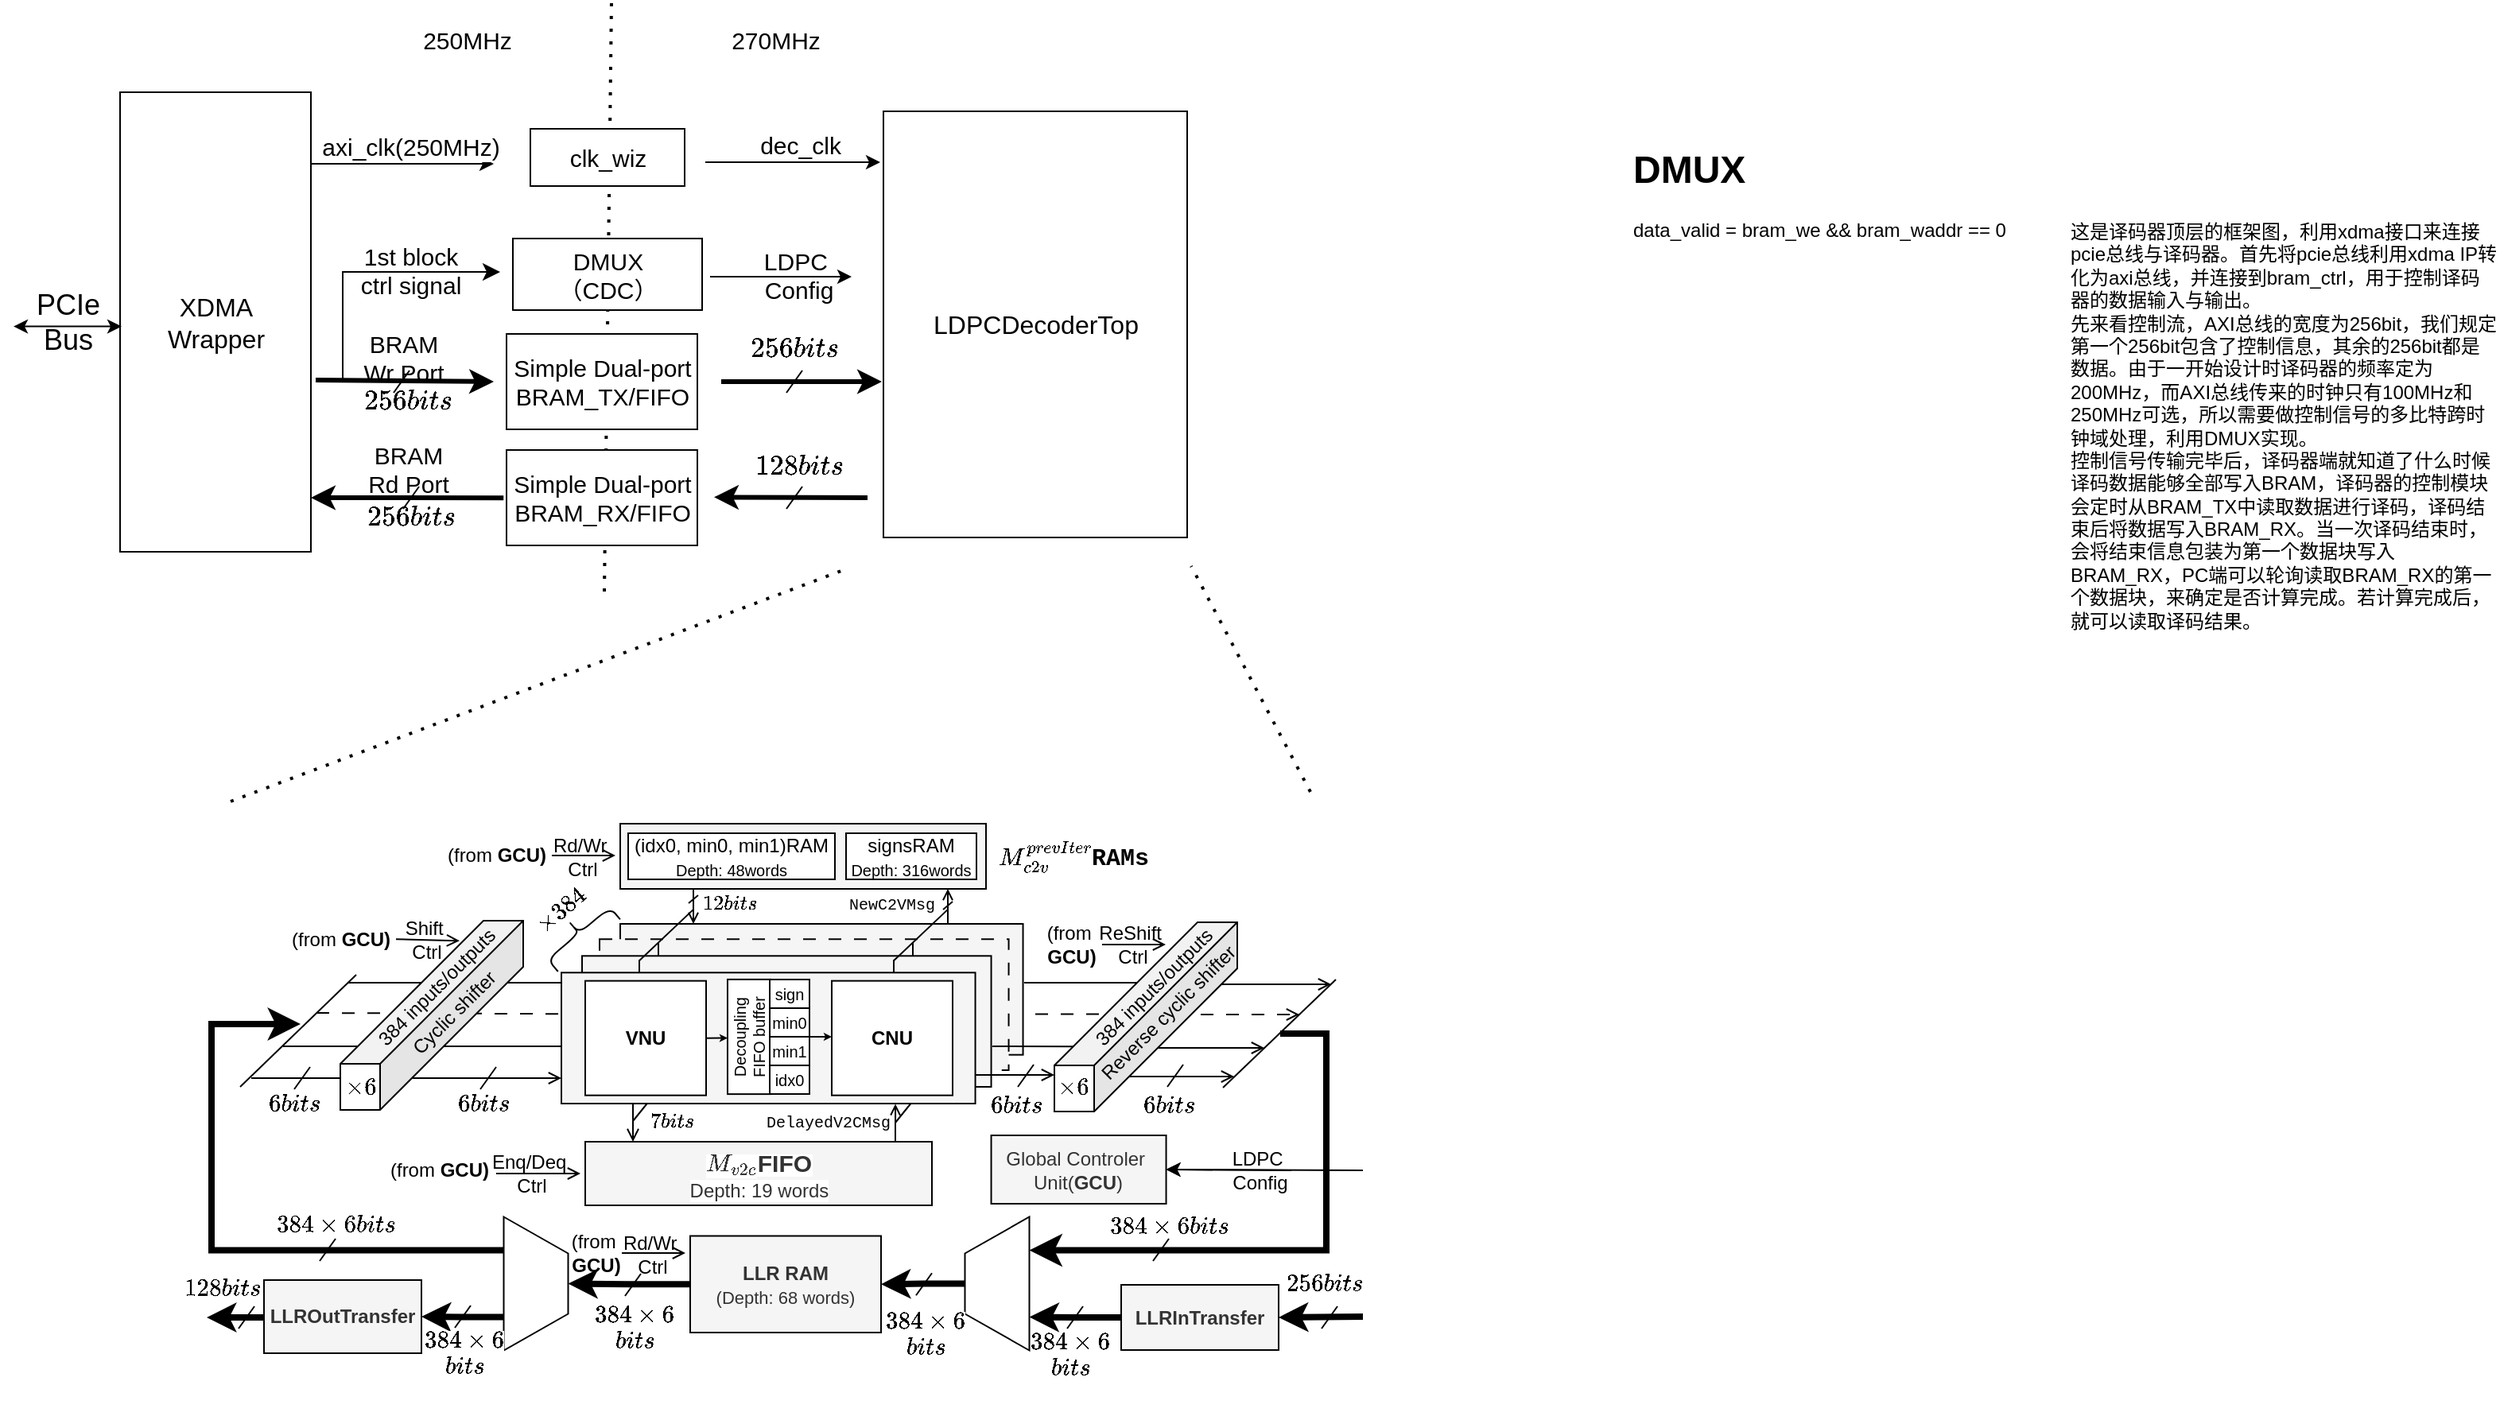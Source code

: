 <mxfile version="26.2.8">
  <diagram name="第 1 页" id="CqrKkKC8brbc6VteP-Dn">
    <mxGraphModel dx="1420" dy="1121" grid="0" gridSize="10" guides="1" tooltips="1" connect="1" arrows="1" fold="1" page="0" pageScale="1" pageWidth="827" pageHeight="1169" math="1" shadow="0">
      <root>
        <mxCell id="0" />
        <mxCell id="1" parent="0" />
        <mxCell id="8zQ9RlupG1ut3UEaNSkb-124" value="" style="endArrow=classic;html=1;rounded=0;strokeWidth=3;fontSize=15;" edge="1" parent="1">
          <mxGeometry width="50" height="50" relative="1" as="geometry">
            <mxPoint x="390.5" y="11" as="sourcePoint" />
            <mxPoint x="502.5" y="12" as="targetPoint" />
          </mxGeometry>
        </mxCell>
        <mxCell id="8zQ9RlupG1ut3UEaNSkb-125" value="" style="endArrow=none;html=1;rounded=0;fontSize=15;" edge="1" parent="1">
          <mxGeometry width="50" height="50" relative="1" as="geometry">
            <mxPoint x="439.5" y="19" as="sourcePoint" />
            <mxPoint x="449.5" y="5" as="targetPoint" />
          </mxGeometry>
        </mxCell>
        <mxCell id="8zQ9RlupG1ut3UEaNSkb-127" value="BRAM Wr&amp;nbsp;&lt;span style=&quot;background-color: transparent; color: light-dark(rgb(0, 0, 0), rgb(255, 255, 255));&quot;&gt;Port&lt;/span&gt;" style="text;html=1;align=center;verticalAlign=middle;whiteSpace=wrap;rounded=0;fontSize=15;" vertex="1" parent="1">
          <mxGeometry x="415.5" y="-18" width="60" height="30" as="geometry" />
        </mxCell>
        <mxCell id="8zQ9RlupG1ut3UEaNSkb-128" value="" style="endArrow=classic;html=1;rounded=0;fontSize=15;" edge="1" parent="1">
          <mxGeometry width="50" height="50" relative="1" as="geometry">
            <mxPoint x="387.5" y="-125" as="sourcePoint" />
            <mxPoint x="502.5" y="-125" as="targetPoint" />
          </mxGeometry>
        </mxCell>
        <mxCell id="8zQ9RlupG1ut3UEaNSkb-129" value="axi_clk(250MHz&lt;span style=&quot;background-color: light-dark(#ffffff, var(--ge-dark-color, #121212)); color: light-dark(rgb(0, 0, 0), rgb(255, 255, 255));&quot;&gt;)&lt;/span&gt;" style="edgeLabel;html=1;align=center;verticalAlign=middle;resizable=0;points=[];fontSize=15;" vertex="1" connectable="0" parent="8zQ9RlupG1ut3UEaNSkb-128">
          <mxGeometry x="0.094" relative="1" as="geometry">
            <mxPoint x="-1" y="-11" as="offset" />
          </mxGeometry>
        </mxCell>
        <mxCell id="8zQ9RlupG1ut3UEaNSkb-131" value="" style="endArrow=classic;html=1;rounded=0;fontSize=15;" edge="1" parent="1">
          <mxGeometry width="50" height="50" relative="1" as="geometry">
            <mxPoint x="635.5" y="-126" as="sourcePoint" />
            <mxPoint x="745.5" y="-126" as="targetPoint" />
          </mxGeometry>
        </mxCell>
        <mxCell id="8zQ9RlupG1ut3UEaNSkb-132" value="dec_clk" style="edgeLabel;html=1;align=center;verticalAlign=middle;resizable=0;points=[];fontSize=15;" vertex="1" connectable="0" parent="8zQ9RlupG1ut3UEaNSkb-131">
          <mxGeometry x="0.094" relative="1" as="geometry">
            <mxPoint x="-1" y="-11" as="offset" />
          </mxGeometry>
        </mxCell>
        <mxCell id="8zQ9RlupG1ut3UEaNSkb-133" value="LDPCDecoderTop" style="rounded=0;whiteSpace=wrap;html=1;fontSize=16;" vertex="1" parent="1">
          <mxGeometry x="747.5" y="-158" width="191" height="268" as="geometry" />
        </mxCell>
        <mxCell id="8zQ9RlupG1ut3UEaNSkb-134" value="" style="endArrow=classic;html=1;rounded=0;strokeWidth=3;fontSize=15;" edge="1" parent="1">
          <mxGeometry width="50" height="50" relative="1" as="geometry">
            <mxPoint x="645.5" y="12" as="sourcePoint" />
            <mxPoint x="746.5" y="12" as="targetPoint" />
          </mxGeometry>
        </mxCell>
        <mxCell id="8zQ9RlupG1ut3UEaNSkb-135" value="" style="endArrow=none;html=1;rounded=0;fontSize=15;" edge="1" parent="1">
          <mxGeometry width="50" height="50" relative="1" as="geometry">
            <mxPoint x="686.5" y="19" as="sourcePoint" />
            <mxPoint x="696.5" y="5" as="targetPoint" />
          </mxGeometry>
        </mxCell>
        <mxCell id="8zQ9RlupG1ut3UEaNSkb-136" value="&lt;span style=&quot;font-family: SFMono-Regular, Menlo, Monaco, Consolas, &amp;quot;Liberation Mono&amp;quot;, &amp;quot;Courier New&amp;quot;, monospace; text-align: left; background-color: rgb(255, 255, 255);&quot;&gt;$$256bits$$&lt;/span&gt;" style="text;html=1;align=center;verticalAlign=middle;whiteSpace=wrap;rounded=0;fontColor=default;fontSize=15;" vertex="1" parent="1">
          <mxGeometry x="661.5" y="-22" width="60" height="30" as="geometry" />
        </mxCell>
        <mxCell id="8zQ9RlupG1ut3UEaNSkb-137" value="" style="edgeStyle=segmentEdgeStyle;endArrow=classic;html=1;curved=0;rounded=0;endSize=8;startSize=8;strokeWidth=1;fontSize=15;" edge="1" parent="1">
          <mxGeometry width="50" height="50" relative="1" as="geometry">
            <mxPoint x="407.5" y="12" as="sourcePoint" />
            <mxPoint x="506.5" y="-57" as="targetPoint" />
            <Array as="points">
              <mxPoint x="407.5" y="11" />
              <mxPoint x="407.5" y="-43" />
            </Array>
          </mxGeometry>
        </mxCell>
        <mxCell id="8zQ9RlupG1ut3UEaNSkb-139" value="" style="endArrow=classic;html=1;rounded=0;strokeWidth=1;fontSize=15;" edge="1" parent="1">
          <mxGeometry width="50" height="50" relative="1" as="geometry">
            <mxPoint x="638.5" y="-54" as="sourcePoint" />
            <mxPoint x="727.5" y="-54" as="targetPoint" />
          </mxGeometry>
        </mxCell>
        <mxCell id="8zQ9RlupG1ut3UEaNSkb-140" value="LDPC&amp;nbsp;&lt;div&gt;Config&lt;/div&gt;" style="text;html=1;align=center;verticalAlign=middle;resizable=0;points=[];autosize=1;strokeColor=none;fillColor=none;rotation=0;fontSize=15;" vertex="1" parent="1">
          <mxGeometry x="662.5" y="-79" width="62" height="48" as="geometry" />
        </mxCell>
        <mxCell id="8zQ9RlupG1ut3UEaNSkb-142" value="" style="endArrow=classic;html=1;rounded=0;strokeWidth=3;fontSize=15;" edge="1" parent="1">
          <mxGeometry width="50" height="50" relative="1" as="geometry">
            <mxPoint x="737.5" y="85" as="sourcePoint" />
            <mxPoint x="641" y="84.66" as="targetPoint" />
          </mxGeometry>
        </mxCell>
        <mxCell id="8zQ9RlupG1ut3UEaNSkb-143" value="" style="endArrow=none;html=1;rounded=0;fontSize=15;" edge="1" parent="1">
          <mxGeometry width="50" height="50" relative="1" as="geometry">
            <mxPoint x="686.5" y="92" as="sourcePoint" />
            <mxPoint x="696.5" y="78" as="targetPoint" />
          </mxGeometry>
        </mxCell>
        <mxCell id="8zQ9RlupG1ut3UEaNSkb-144" value="&lt;span style=&quot;font-family: SFMono-Regular, Menlo, Monaco, Consolas, &amp;quot;Liberation Mono&amp;quot;, &amp;quot;Courier New&amp;quot;, monospace; text-align: left; background-color: rgb(255, 255, 255);&quot;&gt;$$128bits$$&lt;/span&gt;" style="text;html=1;align=center;verticalAlign=middle;whiteSpace=wrap;rounded=0;fontColor=default;fontSize=15;" vertex="1" parent="1">
          <mxGeometry x="664.5" y="52" width="60" height="30" as="geometry" />
        </mxCell>
        <mxCell id="8zQ9RlupG1ut3UEaNSkb-145" value="" style="endArrow=classic;html=1;rounded=0;strokeWidth=3;fontSize=15;" edge="1" parent="1">
          <mxGeometry width="50" height="50" relative="1" as="geometry">
            <mxPoint x="508.62" y="85.1" as="sourcePoint" />
            <mxPoint x="387.5" y="85" as="targetPoint" />
          </mxGeometry>
        </mxCell>
        <mxCell id="8zQ9RlupG1ut3UEaNSkb-146" value="BRAM Rd&amp;nbsp;&lt;span style=&quot;background-color: transparent; color: light-dark(rgb(0, 0, 0), rgb(255, 255, 255));&quot;&gt;Port&lt;/span&gt;" style="text;html=1;align=center;verticalAlign=middle;whiteSpace=wrap;rounded=0;fontSize=15;" vertex="1" parent="1">
          <mxGeometry x="419" y="52" width="60" height="30" as="geometry" />
        </mxCell>
        <mxCell id="8zQ9RlupG1ut3UEaNSkb-147" value="" style="endArrow=none;html=1;rounded=0;fontSize=15;" edge="1" parent="1">
          <mxGeometry width="50" height="50" relative="1" as="geometry">
            <mxPoint x="445.5" y="92" as="sourcePoint" />
            <mxPoint x="455.5" y="78" as="targetPoint" />
          </mxGeometry>
        </mxCell>
        <mxCell id="8zQ9RlupG1ut3UEaNSkb-148" value="&lt;span style=&quot;font-family: SFMono-Regular, Menlo, Monaco, Consolas, &amp;quot;Liberation Mono&amp;quot;, &amp;quot;Courier New&amp;quot;, monospace; text-align: left; background-color: rgb(255, 255, 255);&quot;&gt;$$256bits$$&lt;/span&gt;" style="text;html=1;align=center;verticalAlign=middle;whiteSpace=wrap;rounded=0;fontColor=default;fontSize=15;" vertex="1" parent="1">
          <mxGeometry x="419" y="11" width="60" height="30" as="geometry" />
        </mxCell>
        <mxCell id="8zQ9RlupG1ut3UEaNSkb-149" value="&lt;span style=&quot;font-family: SFMono-Regular, Menlo, Monaco, Consolas, &amp;quot;Liberation Mono&amp;quot;, &amp;quot;Courier New&amp;quot;, monospace; text-align: left; background-color: rgb(255, 255, 255);&quot;&gt;$$256bits$$&lt;/span&gt;" style="text;html=1;align=center;verticalAlign=middle;whiteSpace=wrap;rounded=0;fontColor=default;fontSize=15;" vertex="1" parent="1">
          <mxGeometry x="420.5" y="84" width="60" height="30" as="geometry" />
        </mxCell>
        <mxCell id="8zQ9RlupG1ut3UEaNSkb-150" value="&lt;h1 style=&quot;margin-top: 0px;&quot;&gt;DMUX&lt;/h1&gt;&lt;p&gt;data_valid = bram_we &amp;amp;&amp;amp; bram_waddr == 0&lt;/p&gt;" style="text;html=1;whiteSpace=wrap;overflow=hidden;rounded=0;" vertex="1" parent="1">
          <mxGeometry x="1217" y="-142" width="266" height="120" as="geometry" />
        </mxCell>
        <mxCell id="8zQ9RlupG1ut3UEaNSkb-151" value="1st block&lt;div&gt;ctrl signal&lt;/div&gt;" style="text;html=1;align=center;verticalAlign=middle;whiteSpace=wrap;rounded=0;fontSize=15;" vertex="1" parent="1">
          <mxGeometry x="411" y="-73" width="79" height="30" as="geometry" />
        </mxCell>
        <mxCell id="8zQ9RlupG1ut3UEaNSkb-152" value="" style="endArrow=none;dashed=1;html=1;dashPattern=1 3;strokeWidth=2;rounded=0;fontSize=15;" edge="1" parent="1">
          <mxGeometry width="50" height="50" relative="1" as="geometry">
            <mxPoint x="572" y="144" as="sourcePoint" />
            <mxPoint x="576.5" y="-227" as="targetPoint" />
          </mxGeometry>
        </mxCell>
        <mxCell id="8zQ9RlupG1ut3UEaNSkb-153" value="270MHz" style="text;html=1;align=center;verticalAlign=middle;whiteSpace=wrap;rounded=0;fontSize=15;" vertex="1" parent="1">
          <mxGeometry x="638" y="-218" width="83.5" height="30" as="geometry" />
        </mxCell>
        <mxCell id="8zQ9RlupG1ut3UEaNSkb-154" value="250MHz" style="text;html=1;align=center;verticalAlign=middle;whiteSpace=wrap;rounded=0;fontSize=15;" vertex="1" parent="1">
          <mxGeometry x="456" y="-218" width="60" height="30" as="geometry" />
        </mxCell>
        <mxCell id="8zQ9RlupG1ut3UEaNSkb-155" value="这是译码器顶层的框架图，利用xdma接口来连接pcie总线与译码器。首先将pcie总线利用xdma IP转化为axi总线，并连接到bram_ctrl，用于控制译码器的数据输入与输出。&lt;div&gt;先来看控制流，AXI总线的宽度为256bit，我们规定第一个256bit包含了控制信息，其余的256bit都是数据。由于一开始设计时译码器的频率定为200MHz，而AXI总线传来的时钟只有100MHz和250MHz可选，所以需要做控制信号的多比特跨时钟域处理，利用DMUX实现。&lt;/div&gt;&lt;div&gt;控制信号传输完毕后，译码器端就知道了什么时候译码数据能够全部写入BRAM，译码器的控制模块会定时从BRAM_TX中读取数据进行译码，译码结束后将数据写入BRAM_RX。当一次译码结束时，会将结束信息包装为第一个数据块写入BRAM_RX，PC端可以轮询读取BRAM_RX的第一个数据块，来确定是否计算完成。若计算完成后，就可以读取译码结果。&lt;/div&gt;" style="text;html=1;align=left;verticalAlign=middle;whiteSpace=wrap;rounded=0;" vertex="1" parent="1">
          <mxGeometry x="1492" y="-101" width="271" height="282" as="geometry" />
        </mxCell>
        <mxCell id="8zQ9RlupG1ut3UEaNSkb-156" value="XDMA&lt;div&gt;Wrapper&lt;/div&gt;" style="rounded=0;whiteSpace=wrap;html=1;fontSize=16;" vertex="1" parent="1">
          <mxGeometry x="267.5" y="-170" width="120" height="289" as="geometry" />
        </mxCell>
        <mxCell id="8zQ9RlupG1ut3UEaNSkb-157" value="PCIe&lt;div&gt;Bus&lt;/div&gt;" style="text;html=1;align=center;verticalAlign=middle;whiteSpace=wrap;rounded=0;fontSize=18;" vertex="1" parent="1">
          <mxGeometry x="205" y="-40.5" width="60" height="30" as="geometry" />
        </mxCell>
        <mxCell id="8zQ9RlupG1ut3UEaNSkb-158" value="" style="endArrow=classic;startArrow=classic;html=1;rounded=0;" edge="1" parent="1">
          <mxGeometry width="50" height="50" relative="1" as="geometry">
            <mxPoint x="200.5" y="-22.69" as="sourcePoint" />
            <mxPoint x="268.5" y="-22.69" as="targetPoint" />
          </mxGeometry>
        </mxCell>
        <mxCell id="8zQ9RlupG1ut3UEaNSkb-159" value="" style="endArrow=none;dashed=1;html=1;dashPattern=1 3;strokeWidth=2;rounded=0;" edge="1" parent="1">
          <mxGeometry width="50" height="50" relative="1" as="geometry">
            <mxPoint x="337" y="276" as="sourcePoint" />
            <mxPoint x="721" y="131" as="targetPoint" />
          </mxGeometry>
        </mxCell>
        <mxCell id="8zQ9RlupG1ut3UEaNSkb-160" value="" style="endArrow=none;dashed=1;html=1;dashPattern=1 3;strokeWidth=2;rounded=0;" edge="1" parent="1">
          <mxGeometry width="50" height="50" relative="1" as="geometry">
            <mxPoint x="1016" y="270" as="sourcePoint" />
            <mxPoint x="941" y="128" as="targetPoint" />
          </mxGeometry>
        </mxCell>
        <mxCell id="8zQ9RlupG1ut3UEaNSkb-284" value="" style="endArrow=none;html=1;rounded=0;endFill=0;dashed=1;dashPattern=8 8;entryX=0.716;entryY=0.471;entryDx=0;entryDy=0;entryPerimeter=0;startFill=0;" edge="1" parent="1">
          <mxGeometry width="50" height="50" relative="1" as="geometry">
            <mxPoint x="827" y="409.77" as="sourcePoint" />
            <mxPoint x="904.66" y="409.819" as="targetPoint" />
          </mxGeometry>
        </mxCell>
        <mxCell id="8zQ9RlupG1ut3UEaNSkb-285" value="" style="endArrow=none;html=1;rounded=0;" edge="1" parent="1">
          <mxGeometry width="50" height="50" relative="1" as="geometry">
            <mxPoint x="370" y="430" as="sourcePoint" />
            <mxPoint x="680" y="430" as="targetPoint" />
          </mxGeometry>
        </mxCell>
        <mxCell id="8zQ9RlupG1ut3UEaNSkb-286" value="" style="endArrow=open;html=1;rounded=0;endFill=0;" edge="1" parent="1">
          <mxGeometry width="50" height="50" relative="1" as="geometry">
            <mxPoint x="948" y="391" as="sourcePoint" />
            <mxPoint x="1029" y="391" as="targetPoint" />
          </mxGeometry>
        </mxCell>
        <mxCell id="8zQ9RlupG1ut3UEaNSkb-287" value="" style="endArrow=open;html=1;rounded=0;endFill=0;" edge="1" parent="1">
          <mxGeometry width="50" height="50" relative="1" as="geometry">
            <mxPoint x="902" y="449" as="sourcePoint" />
            <mxPoint x="968" y="449" as="targetPoint" />
          </mxGeometry>
        </mxCell>
        <mxCell id="8zQ9RlupG1ut3UEaNSkb-288" value="" style="endArrow=open;html=1;rounded=0;endFill=0;entryX=0.899;entryY=0.656;entryDx=0;entryDy=0;entryPerimeter=0;" edge="1" parent="1">
          <mxGeometry width="50" height="50" relative="1" as="geometry">
            <mxPoint x="917" y="431" as="sourcePoint" />
            <mxPoint x="987" y="431" as="targetPoint" />
          </mxGeometry>
        </mxCell>
        <mxCell id="8zQ9RlupG1ut3UEaNSkb-289" value="" style="endArrow=open;html=1;rounded=0;endFill=0;dashed=1;dashPattern=8 8;entryX=0.716;entryY=0.471;entryDx=0;entryDy=0;entryPerimeter=0;" edge="1" parent="1">
          <mxGeometry width="50" height="50" relative="1" as="geometry">
            <mxPoint x="931" y="410" as="sourcePoint" />
            <mxPoint x="1009" y="410" as="targetPoint" />
          </mxGeometry>
        </mxCell>
        <mxCell id="8zQ9RlupG1ut3UEaNSkb-290" value="" style="endArrow=none;html=1;rounded=0;" edge="1" parent="1">
          <mxGeometry width="50" height="50" relative="1" as="geometry">
            <mxPoint x="590" y="477" as="sourcePoint" />
            <mxPoint x="615" y="446" as="targetPoint" />
          </mxGeometry>
        </mxCell>
        <mxCell id="8zQ9RlupG1ut3UEaNSkb-291" value="" style="endArrow=none;html=1;rounded=0;" edge="1" parent="1">
          <mxGeometry width="50" height="50" relative="1" as="geometry">
            <mxPoint x="755" y="478" as="sourcePoint" />
            <mxPoint x="780" y="447" as="targetPoint" />
          </mxGeometry>
        </mxCell>
        <mxCell id="8zQ9RlupG1ut3UEaNSkb-292" value="" style="endArrow=none;html=1;rounded=0;" edge="1" parent="1">
          <mxGeometry width="50" height="50" relative="1" as="geometry">
            <mxPoint x="411" y="390" as="sourcePoint" />
            <mxPoint x="697" y="390" as="targetPoint" />
          </mxGeometry>
        </mxCell>
        <mxCell id="8zQ9RlupG1ut3UEaNSkb-293" value="&lt;span style=&quot;font-family: SFMono-Regular, Menlo, Monaco, Consolas, &amp;quot;Liberation Mono&amp;quot;, &amp;quot;Courier New&amp;quot;, monospace; font-size: 13px; text-align: left; background-color: rgb(255, 255, 255);&quot;&gt;\(6bits\)&lt;/span&gt;" style="text;html=1;align=center;verticalAlign=middle;whiteSpace=wrap;rounded=0;fontColor=default;" vertex="1" parent="1">
          <mxGeometry x="347" y="452" width="60" height="30" as="geometry" />
        </mxCell>
        <mxCell id="8zQ9RlupG1ut3UEaNSkb-294" value="&lt;span style=&quot;font-family: SFMono-Regular, Menlo, Monaco, Consolas, &amp;quot;Liberation Mono&amp;quot;, &amp;quot;Courier New&amp;quot;, monospace; font-size: 13px; text-align: left; background-color: rgb(255, 255, 255);&quot;&gt;\(6bits\)&lt;/span&gt;" style="text;html=1;align=center;verticalAlign=middle;whiteSpace=wrap;rounded=0;fontColor=default;" vertex="1" parent="1">
          <mxGeometry x="896.56" y="453" width="60" height="30" as="geometry" />
        </mxCell>
        <mxCell id="8zQ9RlupG1ut3UEaNSkb-295" value="" style="endArrow=none;html=1;rounded=0;dashed=1;dashPattern=8 8;entryX=0.99;entryY=0.694;entryDx=0;entryDy=0;entryPerimeter=0;" edge="1" parent="1">
          <mxGeometry width="50" height="50" relative="1" as="geometry">
            <mxPoint x="391" y="409" as="sourcePoint" />
            <mxPoint x="676.267" y="410.145" as="targetPoint" />
          </mxGeometry>
        </mxCell>
        <mxCell id="8zQ9RlupG1ut3UEaNSkb-296" value="" style="endArrow=none;html=1;rounded=0;" edge="1" parent="1">
          <mxGeometry width="50" height="50" relative="1" as="geometry">
            <mxPoint x="380" y="430" as="sourcePoint" />
            <mxPoint x="680" y="430" as="targetPoint" />
          </mxGeometry>
        </mxCell>
        <mxCell id="8zQ9RlupG1ut3UEaNSkb-297" value="" style="endArrow=open;html=1;rounded=0;endFill=0;" edge="1" parent="1">
          <mxGeometry width="50" height="50" relative="1" as="geometry">
            <mxPoint x="350" y="450" as="sourcePoint" />
            <mxPoint x="545" y="450" as="targetPoint" />
          </mxGeometry>
        </mxCell>
        <mxCell id="8zQ9RlupG1ut3UEaNSkb-298" style="edgeStyle=orthogonalEdgeStyle;rounded=0;orthogonalLoop=1;jettySize=auto;html=1;exitX=0;exitY=0.5;exitDx=0;exitDy=0;entryX=0.25;entryY=1;entryDx=0;entryDy=0;strokeWidth=4;" edge="1" parent="1" source="8zQ9RlupG1ut3UEaNSkb-300" target="8zQ9RlupG1ut3UEaNSkb-334">
          <mxGeometry relative="1" as="geometry" />
        </mxCell>
        <mxCell id="8zQ9RlupG1ut3UEaNSkb-299" style="edgeStyle=orthogonalEdgeStyle;rounded=0;orthogonalLoop=1;jettySize=auto;html=1;exitX=1;exitY=0.5;exitDx=0;exitDy=0;endArrow=none;startFill=1;startArrow=classic;strokeWidth=4;" edge="1" parent="1" source="8zQ9RlupG1ut3UEaNSkb-300">
          <mxGeometry relative="1" as="geometry">
            <mxPoint x="1049" y="600" as="targetPoint" />
          </mxGeometry>
        </mxCell>
        <mxCell id="8zQ9RlupG1ut3UEaNSkb-300" value="LLRInTransfer" style="rounded=0;whiteSpace=wrap;html=1;fillColor=#f5f5f5;fontColor=#333333;strokeColor=#000000;fontStyle=1" vertex="1" parent="1">
          <mxGeometry x="897" y="580" width="99" height="41" as="geometry" />
        </mxCell>
        <mxCell id="8zQ9RlupG1ut3UEaNSkb-301" value="&lt;span style=&quot;font-family: SFMono-Regular, Menlo, Monaco, Consolas, &amp;quot;Liberation Mono&amp;quot;, &amp;quot;Courier New&amp;quot;, monospace; font-size: 13px; text-align: left; background-color: rgb(255, 255, 255);&quot;&gt;$$384 \times 6bits$$&lt;/span&gt;" style="text;html=1;align=center;verticalAlign=middle;whiteSpace=wrap;rounded=0;fontColor=default;" vertex="1" parent="1">
          <mxGeometry x="373" y="528" width="60" height="30" as="geometry" />
        </mxCell>
        <mxCell id="8zQ9RlupG1ut3UEaNSkb-302" value="" style="shape=cube;whiteSpace=wrap;html=1;boundedLbl=1;backgroundOutline=1;darkOpacity=0.05;darkOpacity2=0.1;size=90;flipH=1;" vertex="1" parent="1">
          <mxGeometry x="406" y="351" width="115" height="119" as="geometry" />
        </mxCell>
        <mxCell id="8zQ9RlupG1ut3UEaNSkb-303" value="" style="endArrow=none;html=1;rounded=0;" edge="1" parent="1">
          <mxGeometry width="50" height="50" relative="1" as="geometry">
            <mxPoint x="377" y="457" as="sourcePoint" />
            <mxPoint x="387" y="443" as="targetPoint" />
          </mxGeometry>
        </mxCell>
        <mxCell id="8zQ9RlupG1ut3UEaNSkb-304" value="" style="endArrow=none;html=1;rounded=0;" edge="1" parent="1">
          <mxGeometry width="50" height="50" relative="1" as="geometry">
            <mxPoint x="494" y="457" as="sourcePoint" />
            <mxPoint x="504" y="443" as="targetPoint" />
          </mxGeometry>
        </mxCell>
        <mxCell id="8zQ9RlupG1ut3UEaNSkb-305" value="384 inputs/outputs" style="text;html=1;align=center;verticalAlign=middle;whiteSpace=wrap;rounded=0;rotation=-45;fontSize=12;" vertex="1" parent="1">
          <mxGeometry x="392" y="375" width="149.12" height="35" as="geometry" />
        </mxCell>
        <mxCell id="8zQ9RlupG1ut3UEaNSkb-306" value="Cyclic shifter" style="text;html=1;align=center;verticalAlign=middle;whiteSpace=wrap;rounded=0;rotation=-45;fontSize=12;" vertex="1" parent="1">
          <mxGeometry x="403" y="391" width="149.12" height="35" as="geometry" />
        </mxCell>
        <mxCell id="8zQ9RlupG1ut3UEaNSkb-307" value="&lt;span style=&quot;font-family: SFMono-Regular, Menlo, Monaco, Consolas, &amp;quot;Liberation Mono&amp;quot;, &amp;quot;Courier New&amp;quot;, monospace; font-size: 13px; text-align: left; background-color: rgb(255, 255, 255);&quot;&gt;\(\times6\)&lt;/span&gt;" style="text;html=1;align=center;verticalAlign=middle;whiteSpace=wrap;rounded=0;fontColor=default;" vertex="1" parent="1">
          <mxGeometry x="389" y="441.99" width="60" height="30" as="geometry" />
        </mxCell>
        <mxCell id="8zQ9RlupG1ut3UEaNSkb-308" value="" style="rounded=0;whiteSpace=wrap;html=1;fillColor=#f5f5f5;fontColor=#333333;strokeColor=#000000;" vertex="1" parent="1">
          <mxGeometry x="560" y="490" width="218" height="40" as="geometry" />
        </mxCell>
        <mxCell id="8zQ9RlupG1ut3UEaNSkb-309" value="&lt;span style=&quot;font-family: SFMono-Regular, Menlo, Monaco, Consolas, &amp;quot;Liberation Mono&amp;quot;, &amp;quot;Courier New&amp;quot;, monospace; font-size: 13px; text-align: left; background-color: rgb(255, 255, 255);&quot;&gt;\(M_{v2c}\)&lt;/span&gt;&lt;span style=&quot;text-align: left; background-color: rgb(255, 255, 255);&quot;&gt;&lt;b style=&quot;&quot;&gt;&lt;font face=&quot;Helvetica&quot; style=&quot;font-size: 15px;&quot;&gt;FIFO&lt;/font&gt;&lt;/b&gt;&lt;/span&gt;&lt;div&gt;&lt;font style=&quot;&quot;&gt;&lt;span style=&quot;text-align: left; background-color: rgb(255, 255, 255);&quot;&gt;&lt;font face=&quot;Helvetica&quot;&gt;Depth: 19 words&lt;/font&gt;&lt;/span&gt;&lt;/font&gt;&lt;/div&gt;" style="text;html=1;align=center;verticalAlign=middle;whiteSpace=wrap;rounded=0;fontColor=#333333;fillColor=none;strokeColor=none;" vertex="1" parent="1">
          <mxGeometry x="561" y="496" width="217" height="30" as="geometry" />
        </mxCell>
        <mxCell id="8zQ9RlupG1ut3UEaNSkb-310" value="" style="rounded=0;whiteSpace=wrap;html=1;fillColor=#f5f5f5;fontColor=#333333;strokeColor=#000000;" vertex="1" parent="1">
          <mxGeometry x="582" y="290" width="230" height="41" as="geometry" />
        </mxCell>
        <mxCell id="8zQ9RlupG1ut3UEaNSkb-311" value="" style="endArrow=open;html=1;rounded=0;endFill=0;startSize=6;endSize=5;" edge="1" parent="1">
          <mxGeometry width="50" height="50" relative="1" as="geometry">
            <mxPoint x="788" y="353" as="sourcePoint" />
            <mxPoint x="788" y="331" as="targetPoint" />
          </mxGeometry>
        </mxCell>
        <mxCell id="8zQ9RlupG1ut3UEaNSkb-312" value="" style="endArrow=none;html=1;rounded=0;startArrow=open;startFill=0;targetPerimeterSpacing=0;endSize=6;startSize=5;" edge="1" parent="1">
          <mxGeometry width="50" height="50" relative="1" as="geometry">
            <mxPoint x="628" y="353" as="sourcePoint" />
            <mxPoint x="628" y="331" as="targetPoint" />
          </mxGeometry>
        </mxCell>
        <mxCell id="8zQ9RlupG1ut3UEaNSkb-313" value="" style="endArrow=none;html=1;rounded=0;strokeWidth=1;" edge="1" parent="1">
          <mxGeometry width="50" height="50" relative="1" as="geometry">
            <mxPoint x="625" y="340" as="sourcePoint" />
            <mxPoint x="631" y="335" as="targetPoint" />
          </mxGeometry>
        </mxCell>
        <mxCell id="8zQ9RlupG1ut3UEaNSkb-314" value="" style="endArrow=none;html=1;rounded=0;strokeWidth=1;" edge="1" parent="1">
          <mxGeometry width="50" height="50" relative="1" as="geometry">
            <mxPoint x="785" y="344" as="sourcePoint" />
            <mxPoint x="791" y="339" as="targetPoint" />
          </mxGeometry>
        </mxCell>
        <mxCell id="8zQ9RlupG1ut3UEaNSkb-315" value="" style="endArrow=none;html=1;rounded=0;startArrow=open;startFill=0;endSize=2;startSize=6;entryX=0.5;entryY=1;entryDx=0;entryDy=0;endFill=0;" edge="1" parent="1">
          <mxGeometry width="50" height="50" relative="1" as="geometry">
            <mxPoint x="590" y="490" as="sourcePoint" />
            <mxPoint x="590" y="466" as="targetPoint" />
          </mxGeometry>
        </mxCell>
        <mxCell id="8zQ9RlupG1ut3UEaNSkb-316" value="" style="endArrow=none;html=1;rounded=0;endFill=0;startFill=0;exitX=1.003;exitY=0.449;exitDx=0;exitDy=0;exitPerimeter=0;" edge="1" parent="1" source="8zQ9RlupG1ut3UEaNSkb-318">
          <mxGeometry width="50" height="50" relative="1" as="geometry">
            <mxPoint x="842" y="390" as="sourcePoint" />
            <mxPoint x="923" y="390" as="targetPoint" />
          </mxGeometry>
        </mxCell>
        <mxCell id="8zQ9RlupG1ut3UEaNSkb-317" value="" style="endArrow=open;html=1;rounded=0;startArrow=none;startFill=0;endSize=5;startSize=3;endFill=0;entryX=0.807;entryY=1.003;entryDx=0;entryDy=0;entryPerimeter=0;" edge="1" parent="1" target="8zQ9RlupG1ut3UEaNSkb-321">
          <mxGeometry width="50" height="50" relative="1" as="geometry">
            <mxPoint x="755" y="490" as="sourcePoint" />
            <mxPoint x="755" y="468" as="targetPoint" />
          </mxGeometry>
        </mxCell>
        <mxCell id="8zQ9RlupG1ut3UEaNSkb-318" value="" style="rounded=0;whiteSpace=wrap;html=1;fillColor=#f5f5f5;fontColor=#333333;strokeColor=#000000;" vertex="1" parent="1">
          <mxGeometry x="582" y="353" width="253.27" height="82.34" as="geometry" />
        </mxCell>
        <mxCell id="8zQ9RlupG1ut3UEaNSkb-319" value="" style="rounded=0;whiteSpace=wrap;html=1;dashed=1;dashPattern=8 8;fillColor=#f5f5f5;fontColor=#333333;strokeColor=#000000;" vertex="1" parent="1">
          <mxGeometry x="569" y="362.64" width="257.27" height="82.34" as="geometry" />
        </mxCell>
        <mxCell id="8zQ9RlupG1ut3UEaNSkb-320" value="" style="rounded=0;whiteSpace=wrap;html=1;fillColor=#f5f5f5;fontColor=#333333;strokeColor=#000000;" vertex="1" parent="1">
          <mxGeometry x="558" y="373.15" width="257.27" height="82.34" as="geometry" />
        </mxCell>
        <mxCell id="8zQ9RlupG1ut3UEaNSkb-321" value="" style="rounded=0;whiteSpace=wrap;html=1;fillColor=#f5f5f5;fontColor=#333333;strokeColor=#000000;" vertex="1" parent="1">
          <mxGeometry x="545" y="383.66" width="260.27" height="82.34" as="geometry" />
        </mxCell>
        <mxCell id="8zQ9RlupG1ut3UEaNSkb-322" value="" style="endArrow=none;html=1;rounded=0;" edge="1" parent="1">
          <mxGeometry width="50" height="50" relative="1" as="geometry">
            <mxPoint x="766" y="373" as="sourcePoint" />
            <mxPoint x="766" y="365" as="targetPoint" />
          </mxGeometry>
        </mxCell>
        <mxCell id="8zQ9RlupG1ut3UEaNSkb-323" value="" style="endArrow=none;html=1;rounded=0;" edge="1" parent="1">
          <mxGeometry width="50" height="50" relative="1" as="geometry">
            <mxPoint x="754" y="383.66" as="sourcePoint" />
            <mxPoint x="754" y="375.66" as="targetPoint" />
          </mxGeometry>
        </mxCell>
        <mxCell id="8zQ9RlupG1ut3UEaNSkb-324" value="" style="shape=cube;whiteSpace=wrap;html=1;boundedLbl=1;backgroundOutline=1;darkOpacity=0.05;darkOpacity2=0.1;size=90;flipH=1;" vertex="1" parent="1">
          <mxGeometry x="855" y="352" width="115" height="119" as="geometry" />
        </mxCell>
        <mxCell id="8zQ9RlupG1ut3UEaNSkb-325" value="" style="endArrow=open;html=1;rounded=0;endFill=0;startFill=0;" edge="1" parent="1">
          <mxGeometry width="50" height="50" relative="1" as="geometry">
            <mxPoint x="805" y="448" as="sourcePoint" />
            <mxPoint x="855" y="448" as="targetPoint" />
          </mxGeometry>
        </mxCell>
        <mxCell id="8zQ9RlupG1ut3UEaNSkb-326" value="" style="endArrow=none;html=1;rounded=0;endFill=0;entryX=0.899;entryY=0.656;entryDx=0;entryDy=0;entryPerimeter=0;startFill=0;" edge="1" parent="1" target="8zQ9RlupG1ut3UEaNSkb-324">
          <mxGeometry width="50" height="50" relative="1" as="geometry">
            <mxPoint x="816" y="430" as="sourcePoint" />
            <mxPoint x="879" y="430" as="targetPoint" />
          </mxGeometry>
        </mxCell>
        <mxCell id="8zQ9RlupG1ut3UEaNSkb-327" value="" style="endArrow=none;html=1;rounded=0;" edge="1" parent="1">
          <mxGeometry width="50" height="50" relative="1" as="geometry">
            <mxPoint x="594" y="376.08" as="sourcePoint" />
            <mxPoint x="628" y="343.93" as="targetPoint" />
          </mxGeometry>
        </mxCell>
        <mxCell id="8zQ9RlupG1ut3UEaNSkb-328" value="" style="endArrow=none;html=1;rounded=0;" edge="1" parent="1">
          <mxGeometry width="50" height="50" relative="1" as="geometry">
            <mxPoint x="754" y="376.08" as="sourcePoint" />
            <mxPoint x="788" y="343.93" as="targetPoint" />
          </mxGeometry>
        </mxCell>
        <mxCell id="8zQ9RlupG1ut3UEaNSkb-329" value="Reverse cyclic shifter" style="text;html=1;align=center;verticalAlign=middle;whiteSpace=wrap;rounded=0;rotation=-45;fontSize=12;" vertex="1" parent="1">
          <mxGeometry x="852" y="391" width="149.12" height="35" as="geometry" />
        </mxCell>
        <mxCell id="8zQ9RlupG1ut3UEaNSkb-330" value="384 inputs/outputs" style="text;html=1;align=center;verticalAlign=middle;whiteSpace=wrap;rounded=0;rotation=-45;fontSize=12;" vertex="1" parent="1">
          <mxGeometry x="843" y="375" width="149.12" height="35" as="geometry" />
        </mxCell>
        <mxCell id="8zQ9RlupG1ut3UEaNSkb-331" value="&lt;span style=&quot;font-family: SFMono-Regular, Menlo, Monaco, Consolas, &amp;quot;Liberation Mono&amp;quot;, &amp;quot;Courier New&amp;quot;, monospace; font-size: 13px; text-align: left; background-color: rgb(255, 255, 255);&quot;&gt;\(\times6\)&lt;/span&gt;" style="text;html=1;align=center;verticalAlign=middle;whiteSpace=wrap;rounded=0;fontColor=default;" vertex="1" parent="1">
          <mxGeometry x="837" y="441.99" width="60" height="30" as="geometry" />
        </mxCell>
        <mxCell id="8zQ9RlupG1ut3UEaNSkb-332" value="" style="endArrow=none;html=1;rounded=0;" edge="1" parent="1">
          <mxGeometry width="50" height="50" relative="1" as="geometry">
            <mxPoint x="961" y="456" as="sourcePoint" />
            <mxPoint x="1032" y="388" as="targetPoint" />
          </mxGeometry>
        </mxCell>
        <mxCell id="8zQ9RlupG1ut3UEaNSkb-333" style="edgeStyle=orthogonalEdgeStyle;rounded=0;orthogonalLoop=1;jettySize=auto;html=1;exitX=0.5;exitY=0;exitDx=0;exitDy=0;entryX=1;entryY=0.5;entryDx=0;entryDy=0;strokeWidth=4;" edge="1" parent="1" source="8zQ9RlupG1ut3UEaNSkb-334" target="8zQ9RlupG1ut3UEaNSkb-337">
          <mxGeometry relative="1" as="geometry" />
        </mxCell>
        <mxCell id="8zQ9RlupG1ut3UEaNSkb-334" value="" style="shape=trapezoid;perimeter=trapezoidPerimeter;whiteSpace=wrap;html=1;fixedSize=1;rotation=-90;size=23;" vertex="1" parent="1">
          <mxGeometry x="777" y="559" width="84" height="40.5" as="geometry" />
        </mxCell>
        <mxCell id="8zQ9RlupG1ut3UEaNSkb-335" value="" style="endArrow=none;html=1;rounded=0;" edge="1" parent="1">
          <mxGeometry width="50" height="50" relative="1" as="geometry">
            <mxPoint x="343" y="455.49" as="sourcePoint" />
            <mxPoint x="416" y="385" as="targetPoint" />
          </mxGeometry>
        </mxCell>
        <mxCell id="8zQ9RlupG1ut3UEaNSkb-336" style="edgeStyle=orthogonalEdgeStyle;rounded=0;orthogonalLoop=1;jettySize=auto;html=1;exitX=0;exitY=0.5;exitDx=0;exitDy=0;entryX=0.5;entryY=0;entryDx=0;entryDy=0;strokeWidth=4;" edge="1" parent="1" source="8zQ9RlupG1ut3UEaNSkb-337" target="8zQ9RlupG1ut3UEaNSkb-341">
          <mxGeometry relative="1" as="geometry" />
        </mxCell>
        <mxCell id="8zQ9RlupG1ut3UEaNSkb-337" value="&lt;b&gt;LLR RAM&lt;/b&gt;&lt;div&gt;&lt;font style=&quot;font-size: 11px;&quot;&gt;(Depth: 68 words)&lt;/font&gt;&lt;/div&gt;" style="rounded=0;whiteSpace=wrap;html=1;fillColor=#f5f5f5;fontColor=#333333;strokeColor=#000000;" vertex="1" parent="1">
          <mxGeometry x="626" y="549.25" width="120" height="60.75" as="geometry" />
        </mxCell>
        <mxCell id="8zQ9RlupG1ut3UEaNSkb-338" value="" style="edgeStyle=segmentEdgeStyle;endArrow=classic;html=1;curved=0;rounded=0;endSize=8;startSize=8;entryX=0.75;entryY=1;entryDx=0;entryDy=0;strokeWidth=4;" edge="1" parent="1" target="8zQ9RlupG1ut3UEaNSkb-334">
          <mxGeometry width="50" height="50" relative="1" as="geometry">
            <mxPoint x="997" y="422" as="sourcePoint" />
            <mxPoint x="1038" y="519" as="targetPoint" />
            <Array as="points">
              <mxPoint x="1026" y="422" />
              <mxPoint x="1026" y="558" />
            </Array>
          </mxGeometry>
        </mxCell>
        <mxCell id="8zQ9RlupG1ut3UEaNSkb-339" value="" style="edgeStyle=elbowEdgeStyle;elbow=horizontal;endArrow=classic;html=1;curved=0;rounded=0;endSize=8;startSize=8;exitX=0.25;exitY=1;exitDx=0;exitDy=0;strokeWidth=4;" edge="1" parent="1" source="8zQ9RlupG1ut3UEaNSkb-341">
          <mxGeometry width="50" height="50" relative="1" as="geometry">
            <mxPoint x="314" y="595" as="sourcePoint" />
            <mxPoint x="381" y="416" as="targetPoint" />
            <Array as="points">
              <mxPoint x="325" y="498" />
            </Array>
          </mxGeometry>
        </mxCell>
        <mxCell id="8zQ9RlupG1ut3UEaNSkb-340" style="edgeStyle=orthogonalEdgeStyle;rounded=0;orthogonalLoop=1;jettySize=auto;html=1;exitX=0.75;exitY=1;exitDx=0;exitDy=0;entryX=1;entryY=0.5;entryDx=0;entryDy=0;strokeWidth=4;" edge="1" parent="1" source="8zQ9RlupG1ut3UEaNSkb-341" target="8zQ9RlupG1ut3UEaNSkb-342">
          <mxGeometry relative="1" as="geometry" />
        </mxCell>
        <mxCell id="8zQ9RlupG1ut3UEaNSkb-341" value="" style="shape=trapezoid;perimeter=trapezoidPerimeter;whiteSpace=wrap;html=1;fixedSize=1;rotation=90;size=23;" vertex="1" parent="1">
          <mxGeometry x="487" y="559" width="84" height="40.5" as="geometry" />
        </mxCell>
        <mxCell id="8zQ9RlupG1ut3UEaNSkb-342" value="LLROutTransfer" style="rounded=0;whiteSpace=wrap;html=1;fillColor=#f5f5f5;fontColor=#333333;strokeColor=#000000;fontStyle=1" vertex="1" parent="1">
          <mxGeometry x="358" y="577" width="99" height="46" as="geometry" />
        </mxCell>
        <mxCell id="8zQ9RlupG1ut3UEaNSkb-343" value="" style="endArrow=none;html=1;rounded=0;" edge="1" parent="1">
          <mxGeometry width="50" height="50" relative="1" as="geometry">
            <mxPoint x="832" y="455.49" as="sourcePoint" />
            <mxPoint x="842" y="441.49" as="targetPoint" />
          </mxGeometry>
        </mxCell>
        <mxCell id="8zQ9RlupG1ut3UEaNSkb-344" value="" style="endArrow=none;html=1;rounded=0;" edge="1" parent="1">
          <mxGeometry width="50" height="50" relative="1" as="geometry">
            <mxPoint x="926" y="455.49" as="sourcePoint" />
            <mxPoint x="936" y="441.49" as="targetPoint" />
          </mxGeometry>
        </mxCell>
        <mxCell id="8zQ9RlupG1ut3UEaNSkb-345" value="&lt;span style=&quot;font-family: SFMono-Regular, Menlo, Monaco, Consolas, &amp;quot;Liberation Mono&amp;quot;, &amp;quot;Courier New&amp;quot;, monospace; font-size: 13px; text-align: left; background-color: rgb(255, 255, 255);&quot;&gt;\(6bits\)&lt;/span&gt;" style="text;html=1;align=center;verticalAlign=middle;whiteSpace=wrap;rounded=0;fontColor=default;" vertex="1" parent="1">
          <mxGeometry x="466" y="452" width="60" height="30" as="geometry" />
        </mxCell>
        <mxCell id="8zQ9RlupG1ut3UEaNSkb-346" value="&lt;span style=&quot;font-family: SFMono-Regular, Menlo, Monaco, Consolas, &amp;quot;Liberation Mono&amp;quot;, &amp;quot;Courier New&amp;quot;, monospace; font-size: 13px; text-align: left; background-color: rgb(255, 255, 255);&quot;&gt;\(6bits\)&lt;/span&gt;" style="text;html=1;align=center;verticalAlign=middle;whiteSpace=wrap;rounded=0;fontColor=default;" vertex="1" parent="1">
          <mxGeometry x="801" y="453" width="60" height="30" as="geometry" />
        </mxCell>
        <mxCell id="8zQ9RlupG1ut3UEaNSkb-347" value="&lt;span style=&quot;font-family: SFMono-Regular, Menlo, Monaco, Consolas, &amp;quot;Liberation Mono&amp;quot;, &amp;quot;Courier New&amp;quot;, monospace; font-size: 13px; text-align: left; background-color: rgb(255, 255, 255);&quot;&gt;$$384 \times 6bits$$&lt;/span&gt;" style="text;html=1;align=center;verticalAlign=middle;whiteSpace=wrap;rounded=0;fontColor=default;" vertex="1" parent="1">
          <mxGeometry x="897" y="529" width="60" height="30" as="geometry" />
        </mxCell>
        <mxCell id="8zQ9RlupG1ut3UEaNSkb-348" value="&lt;span style=&quot;font-family: SFMono-Regular, Menlo, Monaco, Consolas, &amp;quot;Liberation Mono&amp;quot;, &amp;quot;Courier New&amp;quot;, monospace; font-size: 13px; text-align: left; background-color: rgb(255, 255, 255);&quot;&gt;&lt;b&gt;\(\times 384\)&lt;/b&gt;&lt;/span&gt;" style="text;html=1;align=center;verticalAlign=middle;whiteSpace=wrap;rounded=0;rotation=-40;fontSize=12;" vertex="1" parent="1">
          <mxGeometry x="516" y="327.64" width="60.06" height="35" as="geometry" />
        </mxCell>
        <mxCell id="8zQ9RlupG1ut3UEaNSkb-349" value="" style="endArrow=none;html=1;rounded=0;" edge="1" parent="1">
          <mxGeometry width="50" height="50" relative="1" as="geometry">
            <mxPoint x="594" y="383.66" as="sourcePoint" />
            <mxPoint x="594" y="375.66" as="targetPoint" />
          </mxGeometry>
        </mxCell>
        <mxCell id="8zQ9RlupG1ut3UEaNSkb-350" value="" style="endArrow=none;html=1;rounded=0;" edge="1" parent="1">
          <mxGeometry width="50" height="50" relative="1" as="geometry">
            <mxPoint x="606" y="373.15" as="sourcePoint" />
            <mxPoint x="606" y="365.15" as="targetPoint" />
          </mxGeometry>
        </mxCell>
        <mxCell id="8zQ9RlupG1ut3UEaNSkb-351" value="" style="shape=curlyBracket;whiteSpace=wrap;html=1;rounded=1;labelPosition=left;verticalLabelPosition=middle;align=right;verticalAlign=middle;rotation=50;" vertex="1" parent="1">
          <mxGeometry x="546" y="333.44" width="20" height="51" as="geometry" />
        </mxCell>
        <mxCell id="8zQ9RlupG1ut3UEaNSkb-352" style="edgeStyle=orthogonalEdgeStyle;rounded=0;orthogonalLoop=1;jettySize=auto;html=1;exitX=1;exitY=0.5;exitDx=0;exitDy=0;entryX=0.5;entryY=0;entryDx=0;entryDy=0;endSize=2;" edge="1" parent="1" source="8zQ9RlupG1ut3UEaNSkb-353" target="8zQ9RlupG1ut3UEaNSkb-355">
          <mxGeometry relative="1" as="geometry" />
        </mxCell>
        <mxCell id="8zQ9RlupG1ut3UEaNSkb-353" value="&lt;b&gt;VNU&lt;/b&gt;" style="rounded=0;whiteSpace=wrap;html=1;" vertex="1" parent="1">
          <mxGeometry x="560" y="388.83" width="76" height="72" as="geometry" />
        </mxCell>
        <mxCell id="8zQ9RlupG1ut3UEaNSkb-354" value="&lt;b&gt;CNU&lt;/b&gt;" style="rounded=0;whiteSpace=wrap;html=1;" vertex="1" parent="1">
          <mxGeometry x="715" y="388.83" width="76" height="72" as="geometry" />
        </mxCell>
        <mxCell id="8zQ9RlupG1ut3UEaNSkb-355" value="Decoupling FIFO buffer" style="rounded=0;whiteSpace=wrap;html=1;rotation=-90;fontSize=10;" vertex="1" parent="1">
          <mxGeometry x="627" y="410.43" width="72.12" height="27.14" as="geometry" />
        </mxCell>
        <mxCell id="8zQ9RlupG1ut3UEaNSkb-356" value="sign" style="rounded=0;whiteSpace=wrap;html=1;fontSize=10;" vertex="1" parent="1">
          <mxGeometry x="676" y="387.99" width="25" height="18" as="geometry" />
        </mxCell>
        <mxCell id="8zQ9RlupG1ut3UEaNSkb-357" value="min0" style="rounded=0;whiteSpace=wrap;html=1;fontSize=10;" vertex="1" parent="1">
          <mxGeometry x="676" y="405.99" width="25" height="18" as="geometry" />
        </mxCell>
        <mxCell id="8zQ9RlupG1ut3UEaNSkb-358" style="edgeStyle=orthogonalEdgeStyle;rounded=0;orthogonalLoop=1;jettySize=auto;html=1;exitX=1;exitY=0;exitDx=0;exitDy=0;entryX=0;entryY=0.5;entryDx=0;entryDy=0;endSize=2;" edge="1" parent="1" source="8zQ9RlupG1ut3UEaNSkb-359" target="8zQ9RlupG1ut3UEaNSkb-354">
          <mxGeometry relative="1" as="geometry" />
        </mxCell>
        <mxCell id="8zQ9RlupG1ut3UEaNSkb-359" value="min1" style="rounded=0;whiteSpace=wrap;html=1;fontSize=10;" vertex="1" parent="1">
          <mxGeometry x="676" y="423.99" width="25" height="18" as="geometry" />
        </mxCell>
        <mxCell id="8zQ9RlupG1ut3UEaNSkb-360" value="idx0" style="rounded=0;whiteSpace=wrap;html=1;fontSize=10;" vertex="1" parent="1">
          <mxGeometry x="676" y="441.99" width="25" height="18" as="geometry" />
        </mxCell>
        <mxCell id="8zQ9RlupG1ut3UEaNSkb-361" value="&lt;span style=&quot;font-family: SFMono-Regular, Menlo, Monaco, Consolas, &amp;quot;Liberation Mono&amp;quot;, &amp;quot;Courier New&amp;quot;, monospace; font-size: 13px; text-align: left; background-color: rgb(255, 255, 255);&quot;&gt;$$256bits$$&lt;/span&gt;" style="text;html=1;align=center;verticalAlign=middle;whiteSpace=wrap;rounded=0;fontColor=default;" vertex="1" parent="1">
          <mxGeometry x="995" y="564.63" width="60" height="30" as="geometry" />
        </mxCell>
        <mxCell id="8zQ9RlupG1ut3UEaNSkb-362" value="&lt;span style=&quot;font-family: SFMono-Regular, Menlo, Monaco, Consolas, &amp;quot;Liberation Mono&amp;quot;, &amp;quot;Courier New&amp;quot;, monospace; font-size: 13px; text-align: left; background-color: rgb(255, 255, 255);&quot;&gt;\(384 \times 6\)&lt;/span&gt;&lt;div&gt;&lt;span style=&quot;font-family: SFMono-Regular, Menlo, Monaco, Consolas, &amp;quot;Liberation Mono&amp;quot;, &amp;quot;Courier New&amp;quot;, monospace; font-size: 13px; text-align: left; background-color: rgb(255, 255, 255);&quot;&gt;\(bits\)&lt;/span&gt;&lt;/div&gt;" style="text;html=1;align=center;verticalAlign=middle;whiteSpace=wrap;rounded=0;fontColor=default;" vertex="1" parent="1">
          <mxGeometry x="454" y="609" width="60" height="30" as="geometry" />
        </mxCell>
        <mxCell id="8zQ9RlupG1ut3UEaNSkb-363" value="&lt;span style=&quot;font-family: SFMono-Regular, Menlo, Monaco, Consolas, &amp;quot;Liberation Mono&amp;quot;, &amp;quot;Courier New&amp;quot;, monospace; font-size: 13px; text-align: left; background-color: rgb(255, 255, 255);&quot;&gt;$$128bits$$&lt;/span&gt;" style="text;html=1;align=center;verticalAlign=middle;whiteSpace=wrap;rounded=0;fontColor=default;" vertex="1" parent="1">
          <mxGeometry x="302" y="568" width="60" height="30" as="geometry" />
        </mxCell>
        <mxCell id="8zQ9RlupG1ut3UEaNSkb-364" value="(idx0, min0, min1)RAM&lt;div&gt;&lt;font style=&quot;font-size: 10px;&quot;&gt;Depth: 48words&lt;/font&gt;&lt;/div&gt;" style="rounded=0;whiteSpace=wrap;html=1;" vertex="1" parent="1">
          <mxGeometry x="587" y="296" width="130" height="29" as="geometry" />
        </mxCell>
        <mxCell id="8zQ9RlupG1ut3UEaNSkb-365" value="signsRAM&lt;div&gt;&lt;font style=&quot;font-size: 10px;&quot;&gt;Depth: 316words&lt;/font&gt;&lt;/div&gt;" style="rounded=0;whiteSpace=wrap;html=1;" vertex="1" parent="1">
          <mxGeometry x="724" y="296" width="82" height="29" as="geometry" />
        </mxCell>
        <mxCell id="8zQ9RlupG1ut3UEaNSkb-366" value="&lt;span style=&quot;font-family: SFMono-Regular, Menlo, Monaco, Consolas, &amp;quot;Liberation Mono&amp;quot;, &amp;quot;Courier New&amp;quot;, monospace; font-size: 13px; text-align: left; background-color: rgb(255, 255, 255);&quot;&gt;\(M_{c2v}^{prevIter}\)&lt;/span&gt;&lt;span style=&quot;font-family: SFMono-Regular, Menlo, Monaco, Consolas, &amp;quot;Liberation Mono&amp;quot;, &amp;quot;Courier New&amp;quot;, monospace; text-align: left; background-color: rgb(255, 255, 255); font-size: 15px;&quot;&gt;&lt;b&gt;RAMs&lt;/b&gt;&lt;/span&gt;" style="text;html=1;align=center;verticalAlign=middle;whiteSpace=wrap;rounded=0;" vertex="1" parent="1">
          <mxGeometry x="809" y="295.5" width="116" height="30" as="geometry" />
        </mxCell>
        <mxCell id="8zQ9RlupG1ut3UEaNSkb-367" value="&lt;span style=&quot;font-family: SFMono-Regular, Menlo, Monaco, Consolas, &amp;quot;Liberation Mono&amp;quot;, &amp;quot;Courier New&amp;quot;, monospace; text-align: left; background-color: rgb(255, 255, 255);&quot;&gt;\(12bits\)&lt;/span&gt;" style="text;html=1;align=center;verticalAlign=middle;whiteSpace=wrap;rounded=0;fontColor=default;fontSize=11;" vertex="1" parent="1">
          <mxGeometry x="621" y="325.5" width="60" height="30" as="geometry" />
        </mxCell>
        <mxCell id="8zQ9RlupG1ut3UEaNSkb-368" value="&lt;span style=&quot;font-family: SFMono-Regular, Menlo, Monaco, Consolas, &amp;quot;Liberation Mono&amp;quot;, &amp;quot;Courier New&amp;quot;, monospace; text-align: left; background-color: rgb(255, 255, 255);&quot;&gt;\(7bits\)&lt;/span&gt;" style="text;html=1;align=center;verticalAlign=middle;whiteSpace=wrap;rounded=0;fontColor=default;fontSize=11;" vertex="1" parent="1">
          <mxGeometry x="585" y="463" width="60" height="30" as="geometry" />
        </mxCell>
        <mxCell id="8zQ9RlupG1ut3UEaNSkb-369" value="&lt;span style=&quot;font-family: SFMono-Regular, Menlo, Monaco, Consolas, &amp;quot;Liberation Mono&amp;quot;, &amp;quot;Courier New&amp;quot;, monospace; text-align: left; background-color: rgb(255, 255, 255);&quot;&gt;NewC2VMsg&lt;/span&gt;" style="text;html=1;align=center;verticalAlign=middle;whiteSpace=wrap;rounded=0;fontColor=default;fontSize=10;" vertex="1" parent="1">
          <mxGeometry x="723" y="325.5" width="60" height="30" as="geometry" />
        </mxCell>
        <mxCell id="8zQ9RlupG1ut3UEaNSkb-370" value="&lt;span style=&quot;font-family: SFMono-Regular, Menlo, Monaco, Consolas, &amp;quot;Liberation Mono&amp;quot;, &amp;quot;Courier New&amp;quot;, monospace; text-align: left; background-color: rgb(255, 255, 255);&quot;&gt;DelayedV2CMsg&lt;/span&gt;" style="text;html=1;align=center;verticalAlign=middle;whiteSpace=wrap;rounded=0;fontColor=default;fontSize=10;" vertex="1" parent="1">
          <mxGeometry x="669.5" y="463" width="86" height="30" as="geometry" />
        </mxCell>
        <mxCell id="8zQ9RlupG1ut3UEaNSkb-371" value="Global&amp;nbsp;&lt;span style=&quot;background-color: transparent; color: light-dark(rgb(51, 51, 51), rgb(193, 193, 193));&quot;&gt;Controler&amp;nbsp;&lt;/span&gt;&lt;div&gt;&lt;span style=&quot;background-color: transparent; color: light-dark(rgb(51, 51, 51), rgb(193, 193, 193));&quot;&gt;Unit&lt;/span&gt;&lt;span style=&quot;background-color: transparent; color: light-dark(rgb(51, 51, 51), rgb(193, 193, 193));&quot;&gt;(&lt;/span&gt;&lt;b style=&quot;background-color: transparent; color: light-dark(rgb(51, 51, 51), rgb(193, 193, 193));&quot;&gt;GCU&lt;/b&gt;&lt;span style=&quot;background-color: transparent; color: light-dark(rgb(51, 51, 51), rgb(193, 193, 193));&quot;&gt;)&lt;/span&gt;&lt;/div&gt;" style="rounded=0;whiteSpace=wrap;html=1;fillColor=#f5f5f5;fontColor=#333333;strokeColor=#000000;" vertex="1" parent="1">
          <mxGeometry x="815.27" y="486" width="110" height="43" as="geometry" />
        </mxCell>
        <mxCell id="8zQ9RlupG1ut3UEaNSkb-372" value="" style="group;rotation=0;" vertex="1" connectable="0" parent="1">
          <mxGeometry x="533" y="289" width="52" height="42" as="geometry" />
        </mxCell>
        <mxCell id="8zQ9RlupG1ut3UEaNSkb-373" value="" style="endArrow=open;html=1;rounded=0;endFill=0;" edge="1" parent="8zQ9RlupG1ut3UEaNSkb-372">
          <mxGeometry width="50" height="50" relative="1" as="geometry">
            <mxPoint x="6" y="21" as="sourcePoint" />
            <mxPoint x="46" y="21" as="targetPoint" />
          </mxGeometry>
        </mxCell>
        <mxCell id="8zQ9RlupG1ut3UEaNSkb-374" value="Rd/Wr&amp;nbsp;&lt;div&gt;Ctrl&lt;/div&gt;" style="text;html=1;align=center;verticalAlign=middle;resizable=0;points=[];autosize=1;strokeColor=none;fillColor=none;rotation=0;" vertex="1" parent="8zQ9RlupG1ut3UEaNSkb-372">
          <mxGeometry x="-3" y="1" width="55" height="41" as="geometry" />
        </mxCell>
        <mxCell id="8zQ9RlupG1ut3UEaNSkb-375" value="" style="group;rotation=0;fontColor=default;" vertex="1" connectable="0" parent="1">
          <mxGeometry x="435" y="341.66" width="49" height="42" as="geometry" />
        </mxCell>
        <mxCell id="8zQ9RlupG1ut3UEaNSkb-376" value="" style="endArrow=open;html=1;rounded=0;endFill=0;" edge="1" parent="8zQ9RlupG1ut3UEaNSkb-375">
          <mxGeometry width="50" height="50" relative="1" as="geometry">
            <mxPoint x="6" y="21" as="sourcePoint" />
            <mxPoint x="46" y="22" as="targetPoint" />
          </mxGeometry>
        </mxCell>
        <mxCell id="8zQ9RlupG1ut3UEaNSkb-377" value="Shift&amp;nbsp;&lt;div&gt;Ctrl&lt;/div&gt;" style="text;html=1;align=center;verticalAlign=middle;resizable=0;points=[];autosize=1;strokeColor=none;fillColor=none;rotation=0;" vertex="1" parent="8zQ9RlupG1ut3UEaNSkb-375">
          <mxGeometry x="2" width="46" height="42" as="geometry" />
        </mxCell>
        <mxCell id="8zQ9RlupG1ut3UEaNSkb-378" value="" style="group;rotation=0;" vertex="1" connectable="0" parent="1">
          <mxGeometry x="879" y="343" width="56" height="42" as="geometry" />
        </mxCell>
        <mxCell id="8zQ9RlupG1ut3UEaNSkb-379" value="" style="endArrow=open;html=1;rounded=0;endFill=0;" edge="1" parent="8zQ9RlupG1ut3UEaNSkb-378">
          <mxGeometry width="50" height="50" relative="1" as="geometry">
            <mxPoint x="6" y="23" as="sourcePoint" />
            <mxPoint x="46" y="23" as="targetPoint" />
          </mxGeometry>
        </mxCell>
        <mxCell id="8zQ9RlupG1ut3UEaNSkb-380" value="ReShift&amp;nbsp;&lt;div&gt;Ctrl&lt;/div&gt;" style="text;html=1;align=center;verticalAlign=middle;resizable=0;points=[];autosize=1;strokeColor=none;fillColor=none;rotation=0;" vertex="1" parent="8zQ9RlupG1ut3UEaNSkb-378">
          <mxGeometry x="-6" y="2" width="62" height="42" as="geometry" />
        </mxCell>
        <mxCell id="8zQ9RlupG1ut3UEaNSkb-381" value="" style="group;rotation=0;" vertex="1" connectable="0" parent="1">
          <mxGeometry x="577" y="539" width="52" height="42" as="geometry" />
        </mxCell>
        <mxCell id="8zQ9RlupG1ut3UEaNSkb-382" value="" style="endArrow=open;html=1;rounded=0;endFill=0;" edge="1" parent="8zQ9RlupG1ut3UEaNSkb-381">
          <mxGeometry width="50" height="50" relative="1" as="geometry">
            <mxPoint x="6" y="21" as="sourcePoint" />
            <mxPoint x="46" y="21" as="targetPoint" />
          </mxGeometry>
        </mxCell>
        <mxCell id="8zQ9RlupG1ut3UEaNSkb-383" value="Rd/Wr&amp;nbsp;&lt;div&gt;Ctrl&lt;/div&gt;" style="text;html=1;align=center;verticalAlign=middle;resizable=0;points=[];autosize=1;strokeColor=none;fillColor=none;rotation=0;" vertex="1" parent="8zQ9RlupG1ut3UEaNSkb-381">
          <mxGeometry x="-3" y="1" width="55" height="41" as="geometry" />
        </mxCell>
        <mxCell id="8zQ9RlupG1ut3UEaNSkb-384" value="" style="endArrow=none;html=1;rounded=0;" edge="1" parent="8zQ9RlupG1ut3UEaNSkb-381">
          <mxGeometry width="50" height="50" relative="1" as="geometry">
            <mxPoint x="8" y="48" as="sourcePoint" />
            <mxPoint x="18" y="34" as="targetPoint" />
          </mxGeometry>
        </mxCell>
        <mxCell id="8zQ9RlupG1ut3UEaNSkb-385" value="" style="endArrow=open;html=1;rounded=0;endFill=0;" edge="1" parent="1">
          <mxGeometry width="50" height="50" relative="1" as="geometry">
            <mxPoint x="504" y="510" as="sourcePoint" />
            <mxPoint x="557" y="510" as="targetPoint" />
          </mxGeometry>
        </mxCell>
        <mxCell id="8zQ9RlupG1ut3UEaNSkb-386" value="Enq/Deq&amp;nbsp;&lt;div&gt;Ctrl&lt;/div&gt;" style="text;html=1;align=center;verticalAlign=middle;resizable=0;points=[];autosize=1;strokeColor=none;fillColor=none;rotation=0;" vertex="1" parent="1">
          <mxGeometry x="491" y="489" width="69" height="42" as="geometry" />
        </mxCell>
        <mxCell id="8zQ9RlupG1ut3UEaNSkb-387" value="&lt;span style=&quot;font-family: SFMono-Regular, Menlo, Monaco, Consolas, &amp;quot;Liberation Mono&amp;quot;, &amp;quot;Courier New&amp;quot;, monospace; font-size: 13px; text-align: left; background-color: rgb(255, 255, 255);&quot;&gt;\(384 \times 6\)&lt;/span&gt;&lt;div&gt;&lt;span style=&quot;font-family: SFMono-Regular, Menlo, Monaco, Consolas, &amp;quot;Liberation Mono&amp;quot;, &amp;quot;Courier New&amp;quot;, monospace; font-size: 13px; text-align: left; background-color: rgb(255, 255, 255);&quot;&gt;\(bits\)&lt;/span&gt;&lt;/div&gt;" style="text;html=1;align=center;verticalAlign=middle;whiteSpace=wrap;rounded=0;fontColor=default;" vertex="1" parent="1">
          <mxGeometry x="744" y="597" width="60" height="30" as="geometry" />
        </mxCell>
        <mxCell id="8zQ9RlupG1ut3UEaNSkb-388" value="&lt;span style=&quot;font-family: SFMono-Regular, Menlo, Monaco, Consolas, &amp;quot;Liberation Mono&amp;quot;, &amp;quot;Courier New&amp;quot;, monospace; font-size: 13px; text-align: left; background-color: rgb(255, 255, 255);&quot;&gt;\(384 \times 6\)&lt;/span&gt;&lt;div&gt;&lt;span style=&quot;font-family: SFMono-Regular, Menlo, Monaco, Consolas, &amp;quot;Liberation Mono&amp;quot;, &amp;quot;Courier New&amp;quot;, monospace; font-size: 13px; text-align: left; background-color: rgb(255, 255, 255);&quot;&gt;\(bits\)&lt;/span&gt;&lt;/div&gt;" style="text;html=1;align=center;verticalAlign=middle;whiteSpace=wrap;rounded=0;fontColor=default;" vertex="1" parent="1">
          <mxGeometry x="561" y="593" width="60" height="30" as="geometry" />
        </mxCell>
        <mxCell id="8zQ9RlupG1ut3UEaNSkb-389" value="&lt;span style=&quot;font-family: SFMono-Regular, Menlo, Monaco, Consolas, &amp;quot;Liberation Mono&amp;quot;, &amp;quot;Courier New&amp;quot;, monospace; font-size: 13px; text-align: left; background-color: rgb(255, 255, 255);&quot;&gt;\(384 \times 6\)&lt;/span&gt;&lt;div&gt;&lt;span style=&quot;font-family: SFMono-Regular, Menlo, Monaco, Consolas, &amp;quot;Liberation Mono&amp;quot;, &amp;quot;Courier New&amp;quot;, monospace; font-size: 13px; text-align: left; background-color: rgb(255, 255, 255);&quot;&gt;\(bits\)&lt;/span&gt;&lt;/div&gt;" style="text;html=1;align=center;verticalAlign=middle;whiteSpace=wrap;rounded=0;fontColor=default;" vertex="1" parent="1">
          <mxGeometry x="835.27" y="610" width="60" height="30" as="geometry" />
        </mxCell>
        <mxCell id="8zQ9RlupG1ut3UEaNSkb-390" value="(from &lt;b&gt;GCU)&lt;/b&gt;" style="text;html=1;align=center;verticalAlign=middle;whiteSpace=wrap;rounded=0;" vertex="1" parent="1">
          <mxGeometry x="471" y="295" width="67" height="30" as="geometry" />
        </mxCell>
        <mxCell id="8zQ9RlupG1ut3UEaNSkb-391" value="(from &lt;b&gt;GCU)&lt;/b&gt;" style="text;html=1;align=center;verticalAlign=middle;whiteSpace=wrap;rounded=0;" vertex="1" parent="1">
          <mxGeometry x="435" y="493" width="67" height="30" as="geometry" />
        </mxCell>
        <mxCell id="8zQ9RlupG1ut3UEaNSkb-392" value="(from&amp;nbsp;&lt;div&gt;&lt;b&gt;GCU)&lt;/b&gt;&lt;/div&gt;" style="text;html=1;align=center;verticalAlign=middle;whiteSpace=wrap;rounded=0;" vertex="1" parent="1">
          <mxGeometry x="843" y="351" width="46" height="30" as="geometry" />
        </mxCell>
        <mxCell id="8zQ9RlupG1ut3UEaNSkb-393" value="(from&amp;nbsp;&lt;div&gt;&lt;b&gt;GCU)&lt;/b&gt;&lt;/div&gt;" style="text;html=1;align=center;verticalAlign=middle;whiteSpace=wrap;rounded=0;" vertex="1" parent="1">
          <mxGeometry x="544" y="545" width="46" height="30" as="geometry" />
        </mxCell>
        <mxCell id="8zQ9RlupG1ut3UEaNSkb-394" value="(from &lt;b&gt;GCU)&lt;/b&gt;" style="text;html=1;align=center;verticalAlign=middle;whiteSpace=wrap;rounded=0;" vertex="1" parent="1">
          <mxGeometry x="373" y="347.66" width="67" height="30" as="geometry" />
        </mxCell>
        <mxCell id="8zQ9RlupG1ut3UEaNSkb-395" value="" style="endArrow=classic;html=1;rounded=0;entryX=1;entryY=0.5;entryDx=0;entryDy=0;" edge="1" parent="1" target="8zQ9RlupG1ut3UEaNSkb-371">
          <mxGeometry width="50" height="50" relative="1" as="geometry">
            <mxPoint x="1004" y="508" as="sourcePoint" />
            <mxPoint x="1163" y="501" as="targetPoint" />
          </mxGeometry>
        </mxCell>
        <mxCell id="8zQ9RlupG1ut3UEaNSkb-396" value="LDPC&amp;nbsp;&lt;div&gt;Config&lt;/div&gt;" style="text;html=1;align=center;verticalAlign=middle;resizable=0;points=[];autosize=1;strokeColor=none;fillColor=none;rotation=0;" vertex="1" parent="1">
          <mxGeometry x="957" y="487.5" width="53" height="41" as="geometry" />
        </mxCell>
        <mxCell id="8zQ9RlupG1ut3UEaNSkb-397" value="" style="endArrow=classic;html=1;rounded=0;entryX=1;entryY=0.5;entryDx=0;entryDy=0;" edge="1" parent="1" target="8zQ9RlupG1ut3UEaNSkb-371">
          <mxGeometry width="50" height="50" relative="1" as="geometry">
            <mxPoint x="1049" y="508" as="sourcePoint" />
            <mxPoint x="925" y="508" as="targetPoint" />
          </mxGeometry>
        </mxCell>
        <mxCell id="8zQ9RlupG1ut3UEaNSkb-398" value="" style="endArrow=none;html=1;rounded=0;" edge="1" parent="1">
          <mxGeometry width="50" height="50" relative="1" as="geometry">
            <mxPoint x="393" y="565" as="sourcePoint" />
            <mxPoint x="403" y="551" as="targetPoint" />
          </mxGeometry>
        </mxCell>
        <mxCell id="8zQ9RlupG1ut3UEaNSkb-399" value="" style="endArrow=none;html=1;rounded=0;" edge="1" parent="1">
          <mxGeometry width="50" height="50" relative="1" as="geometry">
            <mxPoint x="478" y="607" as="sourcePoint" />
            <mxPoint x="488" y="593" as="targetPoint" />
          </mxGeometry>
        </mxCell>
        <mxCell id="8zQ9RlupG1ut3UEaNSkb-400" value="" style="endArrow=none;html=1;rounded=0;" edge="1" parent="1">
          <mxGeometry width="50" height="50" relative="1" as="geometry">
            <mxPoint x="768" y="586.62" as="sourcePoint" />
            <mxPoint x="778" y="572.62" as="targetPoint" />
          </mxGeometry>
        </mxCell>
        <mxCell id="8zQ9RlupG1ut3UEaNSkb-401" value="" style="endArrow=none;html=1;rounded=0;" edge="1" parent="1">
          <mxGeometry width="50" height="50" relative="1" as="geometry">
            <mxPoint x="917" y="565" as="sourcePoint" />
            <mxPoint x="927" y="551" as="targetPoint" />
          </mxGeometry>
        </mxCell>
        <mxCell id="8zQ9RlupG1ut3UEaNSkb-402" value="" style="endArrow=none;html=1;rounded=0;" edge="1" parent="1">
          <mxGeometry width="50" height="50" relative="1" as="geometry">
            <mxPoint x="863" y="607.5" as="sourcePoint" />
            <mxPoint x="873" y="593.5" as="targetPoint" />
          </mxGeometry>
        </mxCell>
        <mxCell id="8zQ9RlupG1ut3UEaNSkb-403" value="" style="endArrow=none;html=1;rounded=0;" edge="1" parent="1">
          <mxGeometry width="50" height="50" relative="1" as="geometry">
            <mxPoint x="1023" y="607.5" as="sourcePoint" />
            <mxPoint x="1033" y="593.5" as="targetPoint" />
          </mxGeometry>
        </mxCell>
        <mxCell id="8zQ9RlupG1ut3UEaNSkb-404" value="" style="group" vertex="1" connectable="0" parent="1">
          <mxGeometry x="322" y="593.5" width="36" height="14" as="geometry" />
        </mxCell>
        <mxCell id="8zQ9RlupG1ut3UEaNSkb-405" style="edgeStyle=orthogonalEdgeStyle;rounded=0;orthogonalLoop=1;jettySize=auto;html=1;exitX=0;exitY=0.5;exitDx=0;exitDy=0;strokeWidth=4;" edge="1" parent="8zQ9RlupG1ut3UEaNSkb-404">
          <mxGeometry relative="1" as="geometry">
            <mxPoint y="6.5" as="targetPoint" />
            <mxPoint x="36" y="7" as="sourcePoint" />
          </mxGeometry>
        </mxCell>
        <mxCell id="8zQ9RlupG1ut3UEaNSkb-406" value="" style="endArrow=none;html=1;rounded=0;" edge="1" parent="8zQ9RlupG1ut3UEaNSkb-404">
          <mxGeometry width="50" height="50" relative="1" as="geometry">
            <mxPoint x="20" y="14" as="sourcePoint" />
            <mxPoint x="30" as="targetPoint" />
          </mxGeometry>
        </mxCell>
        <mxCell id="8zQ9RlupG1ut3UEaNSkb-126" value="Simple Dual-port BRAM_TX/FIFO" style="rounded=0;whiteSpace=wrap;html=1;fontSize=15;" vertex="1" parent="1">
          <mxGeometry x="510.5" y="-18" width="120" height="60" as="geometry" />
        </mxCell>
        <mxCell id="8zQ9RlupG1ut3UEaNSkb-130" value="clk_wiz" style="rounded=0;whiteSpace=wrap;html=1;fontSize=15;" vertex="1" parent="1">
          <mxGeometry x="525.5" y="-147" width="97" height="36" as="geometry" />
        </mxCell>
        <mxCell id="8zQ9RlupG1ut3UEaNSkb-138" value="DMUX&lt;div&gt;（CDC）&lt;/div&gt;" style="rounded=0;whiteSpace=wrap;html=1;fontSize=15;" vertex="1" parent="1">
          <mxGeometry x="514.5" y="-78" width="119" height="45" as="geometry" />
        </mxCell>
        <mxCell id="8zQ9RlupG1ut3UEaNSkb-141" value="Simple Dual-port&lt;div&gt;BRAM_RX/FIFO&lt;/div&gt;" style="rounded=0;whiteSpace=wrap;html=1;fontSize=15;" vertex="1" parent="1">
          <mxGeometry x="510.5" y="55" width="120" height="60" as="geometry" />
        </mxCell>
      </root>
    </mxGraphModel>
  </diagram>
</mxfile>
